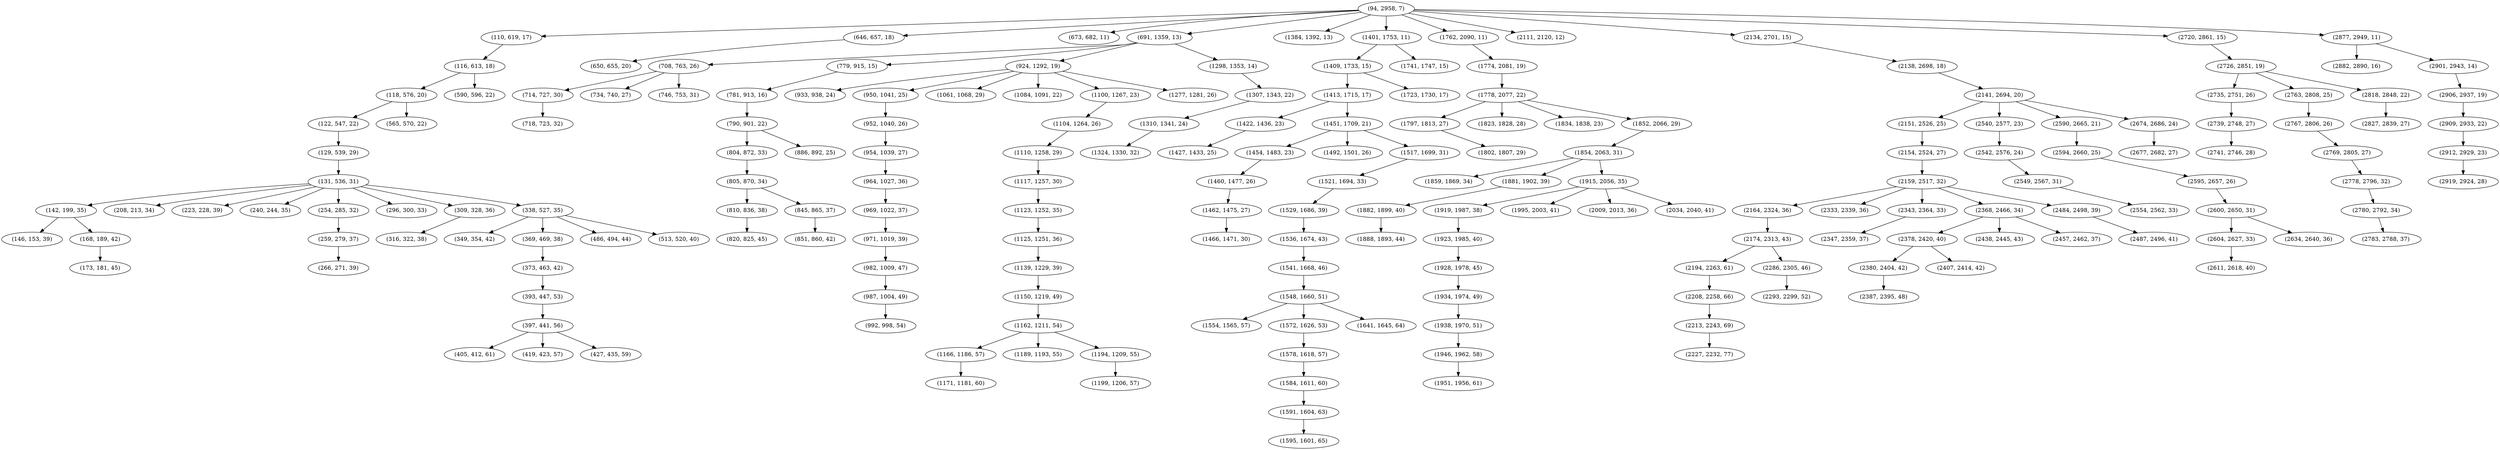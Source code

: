 digraph tree {
    "(94, 2958, 7)";
    "(110, 619, 17)";
    "(116, 613, 18)";
    "(118, 576, 20)";
    "(122, 547, 22)";
    "(129, 539, 29)";
    "(131, 536, 31)";
    "(142, 199, 35)";
    "(146, 153, 39)";
    "(168, 189, 42)";
    "(173, 181, 45)";
    "(208, 213, 34)";
    "(223, 228, 39)";
    "(240, 244, 35)";
    "(254, 285, 32)";
    "(259, 279, 37)";
    "(266, 271, 39)";
    "(296, 300, 33)";
    "(309, 328, 36)";
    "(316, 322, 38)";
    "(338, 527, 35)";
    "(349, 354, 42)";
    "(369, 469, 38)";
    "(373, 463, 42)";
    "(393, 447, 53)";
    "(397, 441, 56)";
    "(405, 412, 61)";
    "(419, 423, 57)";
    "(427, 435, 59)";
    "(486, 494, 44)";
    "(513, 520, 40)";
    "(565, 570, 22)";
    "(590, 596, 22)";
    "(646, 657, 18)";
    "(650, 655, 20)";
    "(673, 682, 11)";
    "(691, 1359, 13)";
    "(708, 763, 26)";
    "(714, 727, 30)";
    "(718, 723, 32)";
    "(734, 740, 27)";
    "(746, 753, 31)";
    "(779, 915, 15)";
    "(781, 913, 16)";
    "(790, 901, 22)";
    "(804, 872, 33)";
    "(805, 870, 34)";
    "(810, 836, 38)";
    "(820, 825, 45)";
    "(845, 865, 37)";
    "(851, 860, 42)";
    "(886, 892, 25)";
    "(924, 1292, 19)";
    "(933, 938, 24)";
    "(950, 1041, 25)";
    "(952, 1040, 26)";
    "(954, 1039, 27)";
    "(964, 1027, 36)";
    "(969, 1022, 37)";
    "(971, 1019, 39)";
    "(982, 1009, 47)";
    "(987, 1004, 49)";
    "(992, 998, 54)";
    "(1061, 1068, 29)";
    "(1084, 1091, 22)";
    "(1100, 1267, 23)";
    "(1104, 1264, 26)";
    "(1110, 1258, 29)";
    "(1117, 1257, 30)";
    "(1123, 1252, 35)";
    "(1125, 1251, 36)";
    "(1139, 1229, 39)";
    "(1150, 1219, 49)";
    "(1162, 1211, 54)";
    "(1166, 1186, 57)";
    "(1171, 1181, 60)";
    "(1189, 1193, 55)";
    "(1194, 1209, 55)";
    "(1199, 1206, 57)";
    "(1277, 1281, 26)";
    "(1298, 1353, 14)";
    "(1307, 1343, 22)";
    "(1310, 1341, 24)";
    "(1324, 1330, 32)";
    "(1384, 1392, 13)";
    "(1401, 1753, 11)";
    "(1409, 1733, 15)";
    "(1413, 1715, 17)";
    "(1422, 1436, 23)";
    "(1427, 1433, 25)";
    "(1451, 1709, 21)";
    "(1454, 1483, 23)";
    "(1460, 1477, 26)";
    "(1462, 1475, 27)";
    "(1466, 1471, 30)";
    "(1492, 1501, 26)";
    "(1517, 1699, 31)";
    "(1521, 1694, 33)";
    "(1529, 1686, 39)";
    "(1536, 1674, 43)";
    "(1541, 1668, 46)";
    "(1548, 1660, 51)";
    "(1554, 1565, 57)";
    "(1572, 1626, 53)";
    "(1578, 1618, 57)";
    "(1584, 1611, 60)";
    "(1591, 1604, 63)";
    "(1595, 1601, 65)";
    "(1641, 1645, 64)";
    "(1723, 1730, 17)";
    "(1741, 1747, 15)";
    "(1762, 2090, 11)";
    "(1774, 2081, 19)";
    "(1778, 2077, 22)";
    "(1797, 1813, 27)";
    "(1802, 1807, 29)";
    "(1823, 1828, 28)";
    "(1834, 1838, 23)";
    "(1852, 2066, 29)";
    "(1854, 2063, 31)";
    "(1859, 1869, 34)";
    "(1881, 1902, 39)";
    "(1882, 1899, 40)";
    "(1888, 1893, 44)";
    "(1915, 2056, 35)";
    "(1919, 1987, 38)";
    "(1923, 1985, 40)";
    "(1928, 1978, 45)";
    "(1934, 1974, 49)";
    "(1938, 1970, 51)";
    "(1946, 1962, 58)";
    "(1951, 1956, 61)";
    "(1995, 2003, 41)";
    "(2009, 2013, 36)";
    "(2034, 2040, 41)";
    "(2111, 2120, 12)";
    "(2134, 2701, 15)";
    "(2138, 2698, 18)";
    "(2141, 2694, 20)";
    "(2151, 2526, 25)";
    "(2154, 2524, 27)";
    "(2159, 2517, 32)";
    "(2164, 2324, 36)";
    "(2174, 2313, 43)";
    "(2194, 2263, 61)";
    "(2208, 2258, 66)";
    "(2213, 2243, 69)";
    "(2227, 2232, 77)";
    "(2286, 2305, 46)";
    "(2293, 2299, 52)";
    "(2333, 2339, 36)";
    "(2343, 2364, 33)";
    "(2347, 2359, 37)";
    "(2368, 2466, 34)";
    "(2378, 2420, 40)";
    "(2380, 2404, 42)";
    "(2387, 2395, 48)";
    "(2407, 2414, 42)";
    "(2438, 2445, 43)";
    "(2457, 2462, 37)";
    "(2484, 2498, 39)";
    "(2487, 2496, 41)";
    "(2540, 2577, 23)";
    "(2542, 2576, 24)";
    "(2549, 2567, 31)";
    "(2554, 2562, 33)";
    "(2590, 2665, 21)";
    "(2594, 2660, 25)";
    "(2595, 2657, 26)";
    "(2600, 2650, 31)";
    "(2604, 2627, 33)";
    "(2611, 2618, 40)";
    "(2634, 2640, 36)";
    "(2674, 2686, 24)";
    "(2677, 2682, 27)";
    "(2720, 2861, 15)";
    "(2726, 2851, 19)";
    "(2735, 2751, 26)";
    "(2739, 2748, 27)";
    "(2741, 2746, 28)";
    "(2763, 2808, 25)";
    "(2767, 2806, 26)";
    "(2769, 2805, 27)";
    "(2778, 2796, 32)";
    "(2780, 2792, 34)";
    "(2783, 2788, 37)";
    "(2818, 2848, 22)";
    "(2827, 2839, 27)";
    "(2877, 2949, 11)";
    "(2882, 2890, 16)";
    "(2901, 2943, 14)";
    "(2906, 2937, 19)";
    "(2909, 2933, 22)";
    "(2912, 2929, 23)";
    "(2919, 2924, 28)";
    "(94, 2958, 7)" -> "(110, 619, 17)";
    "(94, 2958, 7)" -> "(646, 657, 18)";
    "(94, 2958, 7)" -> "(673, 682, 11)";
    "(94, 2958, 7)" -> "(691, 1359, 13)";
    "(94, 2958, 7)" -> "(1384, 1392, 13)";
    "(94, 2958, 7)" -> "(1401, 1753, 11)";
    "(94, 2958, 7)" -> "(1762, 2090, 11)";
    "(94, 2958, 7)" -> "(2111, 2120, 12)";
    "(94, 2958, 7)" -> "(2134, 2701, 15)";
    "(94, 2958, 7)" -> "(2720, 2861, 15)";
    "(94, 2958, 7)" -> "(2877, 2949, 11)";
    "(110, 619, 17)" -> "(116, 613, 18)";
    "(116, 613, 18)" -> "(118, 576, 20)";
    "(116, 613, 18)" -> "(590, 596, 22)";
    "(118, 576, 20)" -> "(122, 547, 22)";
    "(118, 576, 20)" -> "(565, 570, 22)";
    "(122, 547, 22)" -> "(129, 539, 29)";
    "(129, 539, 29)" -> "(131, 536, 31)";
    "(131, 536, 31)" -> "(142, 199, 35)";
    "(131, 536, 31)" -> "(208, 213, 34)";
    "(131, 536, 31)" -> "(223, 228, 39)";
    "(131, 536, 31)" -> "(240, 244, 35)";
    "(131, 536, 31)" -> "(254, 285, 32)";
    "(131, 536, 31)" -> "(296, 300, 33)";
    "(131, 536, 31)" -> "(309, 328, 36)";
    "(131, 536, 31)" -> "(338, 527, 35)";
    "(142, 199, 35)" -> "(146, 153, 39)";
    "(142, 199, 35)" -> "(168, 189, 42)";
    "(168, 189, 42)" -> "(173, 181, 45)";
    "(254, 285, 32)" -> "(259, 279, 37)";
    "(259, 279, 37)" -> "(266, 271, 39)";
    "(309, 328, 36)" -> "(316, 322, 38)";
    "(338, 527, 35)" -> "(349, 354, 42)";
    "(338, 527, 35)" -> "(369, 469, 38)";
    "(338, 527, 35)" -> "(486, 494, 44)";
    "(338, 527, 35)" -> "(513, 520, 40)";
    "(369, 469, 38)" -> "(373, 463, 42)";
    "(373, 463, 42)" -> "(393, 447, 53)";
    "(393, 447, 53)" -> "(397, 441, 56)";
    "(397, 441, 56)" -> "(405, 412, 61)";
    "(397, 441, 56)" -> "(419, 423, 57)";
    "(397, 441, 56)" -> "(427, 435, 59)";
    "(646, 657, 18)" -> "(650, 655, 20)";
    "(691, 1359, 13)" -> "(708, 763, 26)";
    "(691, 1359, 13)" -> "(779, 915, 15)";
    "(691, 1359, 13)" -> "(924, 1292, 19)";
    "(691, 1359, 13)" -> "(1298, 1353, 14)";
    "(708, 763, 26)" -> "(714, 727, 30)";
    "(708, 763, 26)" -> "(734, 740, 27)";
    "(708, 763, 26)" -> "(746, 753, 31)";
    "(714, 727, 30)" -> "(718, 723, 32)";
    "(779, 915, 15)" -> "(781, 913, 16)";
    "(781, 913, 16)" -> "(790, 901, 22)";
    "(790, 901, 22)" -> "(804, 872, 33)";
    "(790, 901, 22)" -> "(886, 892, 25)";
    "(804, 872, 33)" -> "(805, 870, 34)";
    "(805, 870, 34)" -> "(810, 836, 38)";
    "(805, 870, 34)" -> "(845, 865, 37)";
    "(810, 836, 38)" -> "(820, 825, 45)";
    "(845, 865, 37)" -> "(851, 860, 42)";
    "(924, 1292, 19)" -> "(933, 938, 24)";
    "(924, 1292, 19)" -> "(950, 1041, 25)";
    "(924, 1292, 19)" -> "(1061, 1068, 29)";
    "(924, 1292, 19)" -> "(1084, 1091, 22)";
    "(924, 1292, 19)" -> "(1100, 1267, 23)";
    "(924, 1292, 19)" -> "(1277, 1281, 26)";
    "(950, 1041, 25)" -> "(952, 1040, 26)";
    "(952, 1040, 26)" -> "(954, 1039, 27)";
    "(954, 1039, 27)" -> "(964, 1027, 36)";
    "(964, 1027, 36)" -> "(969, 1022, 37)";
    "(969, 1022, 37)" -> "(971, 1019, 39)";
    "(971, 1019, 39)" -> "(982, 1009, 47)";
    "(982, 1009, 47)" -> "(987, 1004, 49)";
    "(987, 1004, 49)" -> "(992, 998, 54)";
    "(1100, 1267, 23)" -> "(1104, 1264, 26)";
    "(1104, 1264, 26)" -> "(1110, 1258, 29)";
    "(1110, 1258, 29)" -> "(1117, 1257, 30)";
    "(1117, 1257, 30)" -> "(1123, 1252, 35)";
    "(1123, 1252, 35)" -> "(1125, 1251, 36)";
    "(1125, 1251, 36)" -> "(1139, 1229, 39)";
    "(1139, 1229, 39)" -> "(1150, 1219, 49)";
    "(1150, 1219, 49)" -> "(1162, 1211, 54)";
    "(1162, 1211, 54)" -> "(1166, 1186, 57)";
    "(1162, 1211, 54)" -> "(1189, 1193, 55)";
    "(1162, 1211, 54)" -> "(1194, 1209, 55)";
    "(1166, 1186, 57)" -> "(1171, 1181, 60)";
    "(1194, 1209, 55)" -> "(1199, 1206, 57)";
    "(1298, 1353, 14)" -> "(1307, 1343, 22)";
    "(1307, 1343, 22)" -> "(1310, 1341, 24)";
    "(1310, 1341, 24)" -> "(1324, 1330, 32)";
    "(1401, 1753, 11)" -> "(1409, 1733, 15)";
    "(1401, 1753, 11)" -> "(1741, 1747, 15)";
    "(1409, 1733, 15)" -> "(1413, 1715, 17)";
    "(1409, 1733, 15)" -> "(1723, 1730, 17)";
    "(1413, 1715, 17)" -> "(1422, 1436, 23)";
    "(1413, 1715, 17)" -> "(1451, 1709, 21)";
    "(1422, 1436, 23)" -> "(1427, 1433, 25)";
    "(1451, 1709, 21)" -> "(1454, 1483, 23)";
    "(1451, 1709, 21)" -> "(1492, 1501, 26)";
    "(1451, 1709, 21)" -> "(1517, 1699, 31)";
    "(1454, 1483, 23)" -> "(1460, 1477, 26)";
    "(1460, 1477, 26)" -> "(1462, 1475, 27)";
    "(1462, 1475, 27)" -> "(1466, 1471, 30)";
    "(1517, 1699, 31)" -> "(1521, 1694, 33)";
    "(1521, 1694, 33)" -> "(1529, 1686, 39)";
    "(1529, 1686, 39)" -> "(1536, 1674, 43)";
    "(1536, 1674, 43)" -> "(1541, 1668, 46)";
    "(1541, 1668, 46)" -> "(1548, 1660, 51)";
    "(1548, 1660, 51)" -> "(1554, 1565, 57)";
    "(1548, 1660, 51)" -> "(1572, 1626, 53)";
    "(1548, 1660, 51)" -> "(1641, 1645, 64)";
    "(1572, 1626, 53)" -> "(1578, 1618, 57)";
    "(1578, 1618, 57)" -> "(1584, 1611, 60)";
    "(1584, 1611, 60)" -> "(1591, 1604, 63)";
    "(1591, 1604, 63)" -> "(1595, 1601, 65)";
    "(1762, 2090, 11)" -> "(1774, 2081, 19)";
    "(1774, 2081, 19)" -> "(1778, 2077, 22)";
    "(1778, 2077, 22)" -> "(1797, 1813, 27)";
    "(1778, 2077, 22)" -> "(1823, 1828, 28)";
    "(1778, 2077, 22)" -> "(1834, 1838, 23)";
    "(1778, 2077, 22)" -> "(1852, 2066, 29)";
    "(1797, 1813, 27)" -> "(1802, 1807, 29)";
    "(1852, 2066, 29)" -> "(1854, 2063, 31)";
    "(1854, 2063, 31)" -> "(1859, 1869, 34)";
    "(1854, 2063, 31)" -> "(1881, 1902, 39)";
    "(1854, 2063, 31)" -> "(1915, 2056, 35)";
    "(1881, 1902, 39)" -> "(1882, 1899, 40)";
    "(1882, 1899, 40)" -> "(1888, 1893, 44)";
    "(1915, 2056, 35)" -> "(1919, 1987, 38)";
    "(1915, 2056, 35)" -> "(1995, 2003, 41)";
    "(1915, 2056, 35)" -> "(2009, 2013, 36)";
    "(1915, 2056, 35)" -> "(2034, 2040, 41)";
    "(1919, 1987, 38)" -> "(1923, 1985, 40)";
    "(1923, 1985, 40)" -> "(1928, 1978, 45)";
    "(1928, 1978, 45)" -> "(1934, 1974, 49)";
    "(1934, 1974, 49)" -> "(1938, 1970, 51)";
    "(1938, 1970, 51)" -> "(1946, 1962, 58)";
    "(1946, 1962, 58)" -> "(1951, 1956, 61)";
    "(2134, 2701, 15)" -> "(2138, 2698, 18)";
    "(2138, 2698, 18)" -> "(2141, 2694, 20)";
    "(2141, 2694, 20)" -> "(2151, 2526, 25)";
    "(2141, 2694, 20)" -> "(2540, 2577, 23)";
    "(2141, 2694, 20)" -> "(2590, 2665, 21)";
    "(2141, 2694, 20)" -> "(2674, 2686, 24)";
    "(2151, 2526, 25)" -> "(2154, 2524, 27)";
    "(2154, 2524, 27)" -> "(2159, 2517, 32)";
    "(2159, 2517, 32)" -> "(2164, 2324, 36)";
    "(2159, 2517, 32)" -> "(2333, 2339, 36)";
    "(2159, 2517, 32)" -> "(2343, 2364, 33)";
    "(2159, 2517, 32)" -> "(2368, 2466, 34)";
    "(2159, 2517, 32)" -> "(2484, 2498, 39)";
    "(2164, 2324, 36)" -> "(2174, 2313, 43)";
    "(2174, 2313, 43)" -> "(2194, 2263, 61)";
    "(2174, 2313, 43)" -> "(2286, 2305, 46)";
    "(2194, 2263, 61)" -> "(2208, 2258, 66)";
    "(2208, 2258, 66)" -> "(2213, 2243, 69)";
    "(2213, 2243, 69)" -> "(2227, 2232, 77)";
    "(2286, 2305, 46)" -> "(2293, 2299, 52)";
    "(2343, 2364, 33)" -> "(2347, 2359, 37)";
    "(2368, 2466, 34)" -> "(2378, 2420, 40)";
    "(2368, 2466, 34)" -> "(2438, 2445, 43)";
    "(2368, 2466, 34)" -> "(2457, 2462, 37)";
    "(2378, 2420, 40)" -> "(2380, 2404, 42)";
    "(2378, 2420, 40)" -> "(2407, 2414, 42)";
    "(2380, 2404, 42)" -> "(2387, 2395, 48)";
    "(2484, 2498, 39)" -> "(2487, 2496, 41)";
    "(2540, 2577, 23)" -> "(2542, 2576, 24)";
    "(2542, 2576, 24)" -> "(2549, 2567, 31)";
    "(2549, 2567, 31)" -> "(2554, 2562, 33)";
    "(2590, 2665, 21)" -> "(2594, 2660, 25)";
    "(2594, 2660, 25)" -> "(2595, 2657, 26)";
    "(2595, 2657, 26)" -> "(2600, 2650, 31)";
    "(2600, 2650, 31)" -> "(2604, 2627, 33)";
    "(2600, 2650, 31)" -> "(2634, 2640, 36)";
    "(2604, 2627, 33)" -> "(2611, 2618, 40)";
    "(2674, 2686, 24)" -> "(2677, 2682, 27)";
    "(2720, 2861, 15)" -> "(2726, 2851, 19)";
    "(2726, 2851, 19)" -> "(2735, 2751, 26)";
    "(2726, 2851, 19)" -> "(2763, 2808, 25)";
    "(2726, 2851, 19)" -> "(2818, 2848, 22)";
    "(2735, 2751, 26)" -> "(2739, 2748, 27)";
    "(2739, 2748, 27)" -> "(2741, 2746, 28)";
    "(2763, 2808, 25)" -> "(2767, 2806, 26)";
    "(2767, 2806, 26)" -> "(2769, 2805, 27)";
    "(2769, 2805, 27)" -> "(2778, 2796, 32)";
    "(2778, 2796, 32)" -> "(2780, 2792, 34)";
    "(2780, 2792, 34)" -> "(2783, 2788, 37)";
    "(2818, 2848, 22)" -> "(2827, 2839, 27)";
    "(2877, 2949, 11)" -> "(2882, 2890, 16)";
    "(2877, 2949, 11)" -> "(2901, 2943, 14)";
    "(2901, 2943, 14)" -> "(2906, 2937, 19)";
    "(2906, 2937, 19)" -> "(2909, 2933, 22)";
    "(2909, 2933, 22)" -> "(2912, 2929, 23)";
    "(2912, 2929, 23)" -> "(2919, 2924, 28)";
}
